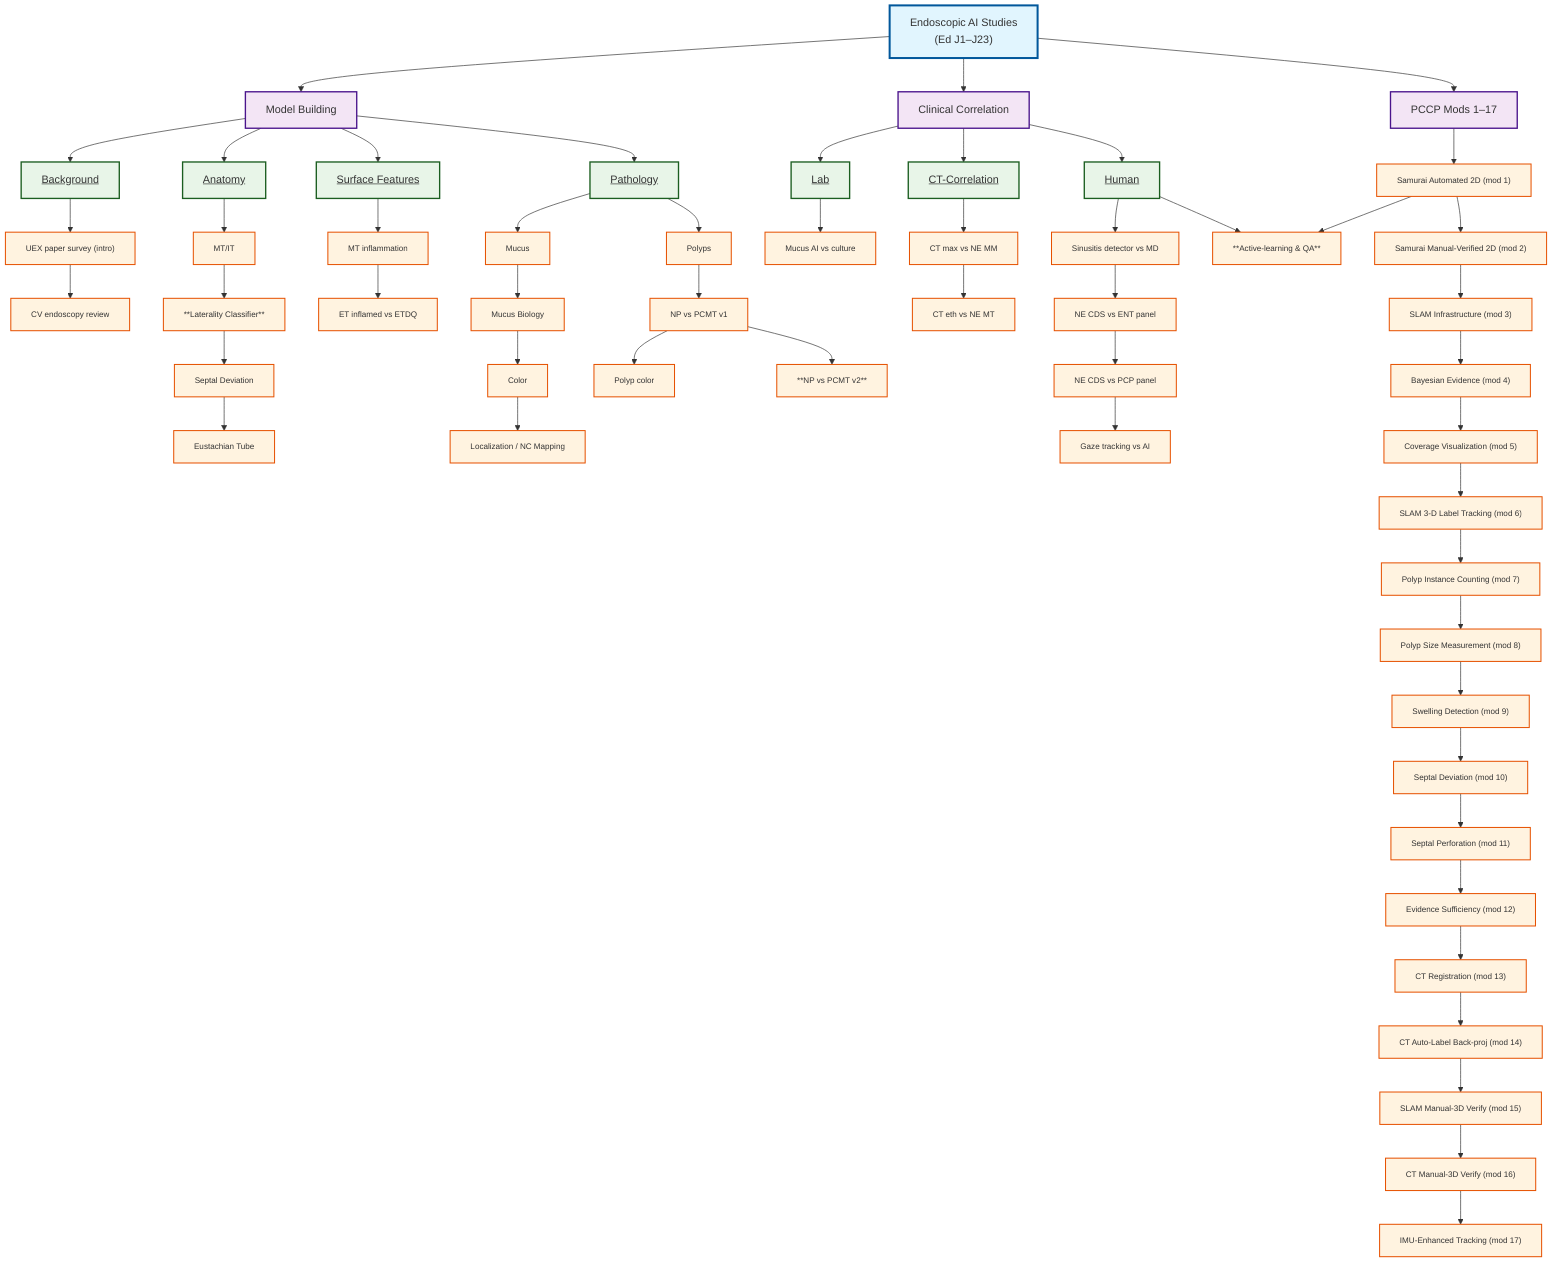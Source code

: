flowchart TD
    %% ---------- ROOT ----------
    A["Endoscopic AI Studies<br/>(Ed J1–J23)"] --> MB["Model Building"]
    A --> CC["Clinical Correlation"]
    A --> PCCP["PCCP Mods 1–17"]

    %% ---------- MODEL BUILDING ----------
    MB --> B["<u>Background</u>"]
    MB --> D["<u>Anatomy</u>"]
    MB --> SF["<u>Surface Features</u>"]
    MB --> P["<u>Pathology</u>"]

    B --> UEX["UEX paper survey (intro)"]
    UEX --> CV["CV endoscopy review"]

    D --> MT1["MT/IT"]
    MT1 --> LAT["**Laterality Classifier**"]
    LAT --> NSD["Septal Deviation"]
    NSD --> ET1["Eustachian Tube"]

    SF --> MT2["MT inflammation"]
    MT2 --> ET2["ET inflamed vs ETDQ"]

    P --> M["Mucus"]
    P --> PO["Polyps"]
    M --> MBIO["Mucus Biology"]
    PO --> NP1["NP vs PCMT v1"]
    MBIO --> C["Color"]
    NP1 --> PCOL["Polyp color"]
    C --> L["Localization / NC Mapping"]
    NP1 --> NP2["**NP vs PCMT v2**"]

    %% ---------- CLINICAL CORRELATION ----------
    CC --> H["<u>Human</u>"]
    CC --> LAB["<u>Lab</u>"]
    CC --> CT["<u>CT-Correlation</u>"]


    LAB --> MUCULT["Mucus AI vs culture"]

    CT --> CTmax["CT max vs NE MM"]
    CTmax --> CTeth["CT eth vs NE MT"]


    H --> DETMD["Sinusitis detector vs MD"]
    DETMD --> NE_ENT["NE CDS vs ENT panel"]
    NE_ENT --> NE_PCP["NE CDS vs PCP panel"]
    NE_PCP --> GAZE["Gaze tracking vs AI"]
    H --> ACTIVE["**Active-learning & QA**"]
    MOD1 --> ACTIVE

    %% ---------- PCCP MOD SEQUENCE ----------
    PCCP --> MOD1["Samurai Automated 2D (mod 1)"]
    MOD1 --> MOD2["Samurai Manual-Verified 2D (mod 2)"]
    MOD2 --> MOD3["SLAM Infrastructure (mod 3)"]
    MOD3 --> MOD4["Bayesian Evidence (mod 4)"]
    MOD4 --> MOD5["Coverage Visualization (mod 5)"]
    MOD5 --> MOD6["SLAM 3-D Label Tracking (mod 6)"]
    MOD6 --> MOD7["Polyp Instance Counting (mod 7)"]
    MOD7 --> MOD8["Polyp Size Measurement (mod 8)"]
    MOD8 --> MOD9["Swelling Detection (mod 9)"]
    MOD9 --> MOD10["Septal Deviation (mod 10)"]
    MOD10 --> MOD11["Septal Perforation (mod 11)"]
    MOD11 --> MOD12["Evidence Sufficiency (mod 12)"]
    MOD12 --> MOD13["CT Registration (mod 13)"]
    MOD13 --> MOD14["CT Auto-Label Back-proj (mod 14)"]
    MOD14 --> MOD15["SLAM Manual-3D Verify (mod 15)"]
    MOD15 --> MOD16["CT Manual-3D Verify (mod 16)"]
    MOD16 --> MOD17["IMU-Enhanced Tracking (mod 17)"]

    %% ---------- STYLING ----------
    classDef header fill:#e1f5fe,stroke:#01579b,stroke-width:3px
    classDef category fill:#f3e5f5,stroke:#4a148c,stroke-width:2px
    classDef group fill:#e8f5e8,stroke:#1b5e20,stroke-width:2px
    classDef paper fill:#fff3e0,stroke:#e65100,stroke-width:1.5px,font-size:12px
    class A header
    class MB,CC,PCCP category
    class B,D,SF,P,H,LAB,CT group
    class UEX,CV,MT1,LAT,NSD,ET1,MT2,ET2,M,PO,MBIO,C,NP1,NP2,PCOL,L,DETMD,NE_ENT,NE_PCP,ACTIVE,GAZE,MUCULT,CTmax,CTeth,MOD1,MOD2,MOD3,MOD4,MOD5,MOD6,MOD7,MOD8,MOD9,MOD10,MOD11,MOD12,MOD13,MOD14,MOD15,MOD16,MOD17 paper